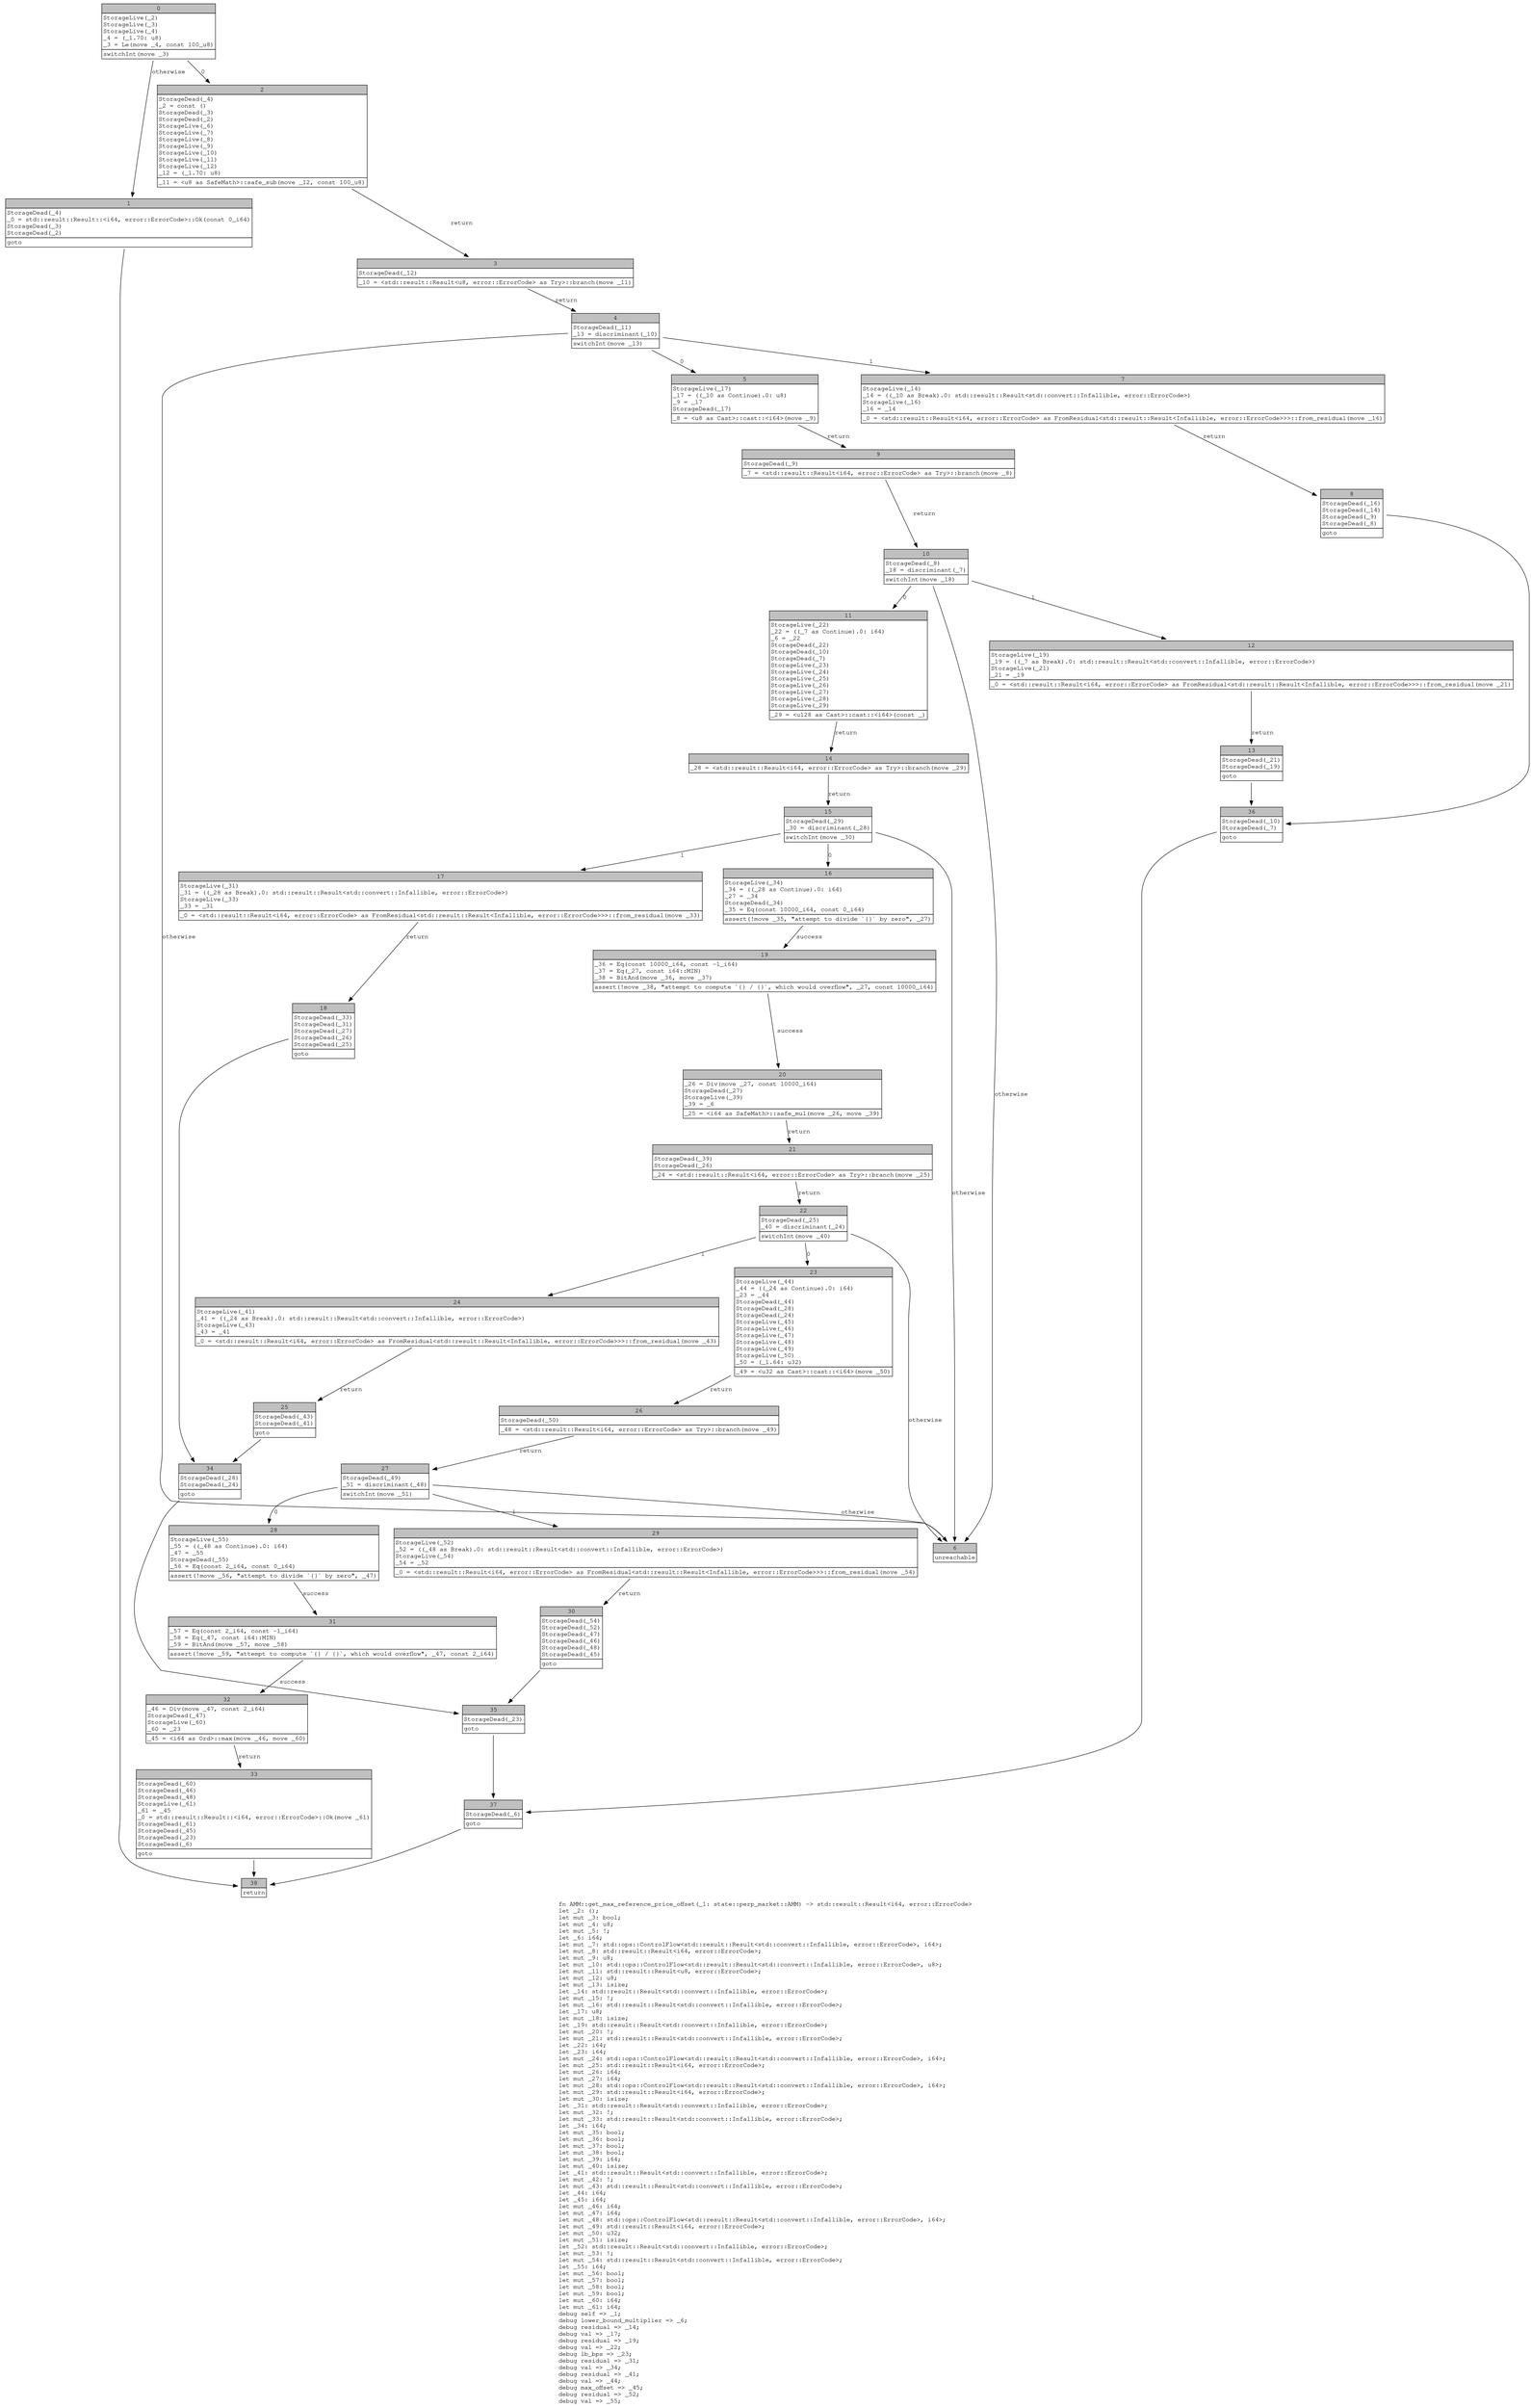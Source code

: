 digraph Mir_0_3829 {
    graph [fontname="Courier, monospace"];
    node [fontname="Courier, monospace"];
    edge [fontname="Courier, monospace"];
    label=<fn AMM::get_max_reference_price_offset(_1: state::perp_market::AMM) -&gt; std::result::Result&lt;i64, error::ErrorCode&gt;<br align="left"/>let _2: ();<br align="left"/>let mut _3: bool;<br align="left"/>let mut _4: u8;<br align="left"/>let mut _5: !;<br align="left"/>let _6: i64;<br align="left"/>let mut _7: std::ops::ControlFlow&lt;std::result::Result&lt;std::convert::Infallible, error::ErrorCode&gt;, i64&gt;;<br align="left"/>let mut _8: std::result::Result&lt;i64, error::ErrorCode&gt;;<br align="left"/>let mut _9: u8;<br align="left"/>let mut _10: std::ops::ControlFlow&lt;std::result::Result&lt;std::convert::Infallible, error::ErrorCode&gt;, u8&gt;;<br align="left"/>let mut _11: std::result::Result&lt;u8, error::ErrorCode&gt;;<br align="left"/>let mut _12: u8;<br align="left"/>let mut _13: isize;<br align="left"/>let _14: std::result::Result&lt;std::convert::Infallible, error::ErrorCode&gt;;<br align="left"/>let mut _15: !;<br align="left"/>let mut _16: std::result::Result&lt;std::convert::Infallible, error::ErrorCode&gt;;<br align="left"/>let _17: u8;<br align="left"/>let mut _18: isize;<br align="left"/>let _19: std::result::Result&lt;std::convert::Infallible, error::ErrorCode&gt;;<br align="left"/>let mut _20: !;<br align="left"/>let mut _21: std::result::Result&lt;std::convert::Infallible, error::ErrorCode&gt;;<br align="left"/>let _22: i64;<br align="left"/>let _23: i64;<br align="left"/>let mut _24: std::ops::ControlFlow&lt;std::result::Result&lt;std::convert::Infallible, error::ErrorCode&gt;, i64&gt;;<br align="left"/>let mut _25: std::result::Result&lt;i64, error::ErrorCode&gt;;<br align="left"/>let mut _26: i64;<br align="left"/>let mut _27: i64;<br align="left"/>let mut _28: std::ops::ControlFlow&lt;std::result::Result&lt;std::convert::Infallible, error::ErrorCode&gt;, i64&gt;;<br align="left"/>let mut _29: std::result::Result&lt;i64, error::ErrorCode&gt;;<br align="left"/>let mut _30: isize;<br align="left"/>let _31: std::result::Result&lt;std::convert::Infallible, error::ErrorCode&gt;;<br align="left"/>let mut _32: !;<br align="left"/>let mut _33: std::result::Result&lt;std::convert::Infallible, error::ErrorCode&gt;;<br align="left"/>let _34: i64;<br align="left"/>let mut _35: bool;<br align="left"/>let mut _36: bool;<br align="left"/>let mut _37: bool;<br align="left"/>let mut _38: bool;<br align="left"/>let mut _39: i64;<br align="left"/>let mut _40: isize;<br align="left"/>let _41: std::result::Result&lt;std::convert::Infallible, error::ErrorCode&gt;;<br align="left"/>let mut _42: !;<br align="left"/>let mut _43: std::result::Result&lt;std::convert::Infallible, error::ErrorCode&gt;;<br align="left"/>let _44: i64;<br align="left"/>let _45: i64;<br align="left"/>let mut _46: i64;<br align="left"/>let mut _47: i64;<br align="left"/>let mut _48: std::ops::ControlFlow&lt;std::result::Result&lt;std::convert::Infallible, error::ErrorCode&gt;, i64&gt;;<br align="left"/>let mut _49: std::result::Result&lt;i64, error::ErrorCode&gt;;<br align="left"/>let mut _50: u32;<br align="left"/>let mut _51: isize;<br align="left"/>let _52: std::result::Result&lt;std::convert::Infallible, error::ErrorCode&gt;;<br align="left"/>let mut _53: !;<br align="left"/>let mut _54: std::result::Result&lt;std::convert::Infallible, error::ErrorCode&gt;;<br align="left"/>let _55: i64;<br align="left"/>let mut _56: bool;<br align="left"/>let mut _57: bool;<br align="left"/>let mut _58: bool;<br align="left"/>let mut _59: bool;<br align="left"/>let mut _60: i64;<br align="left"/>let mut _61: i64;<br align="left"/>debug self =&gt; _1;<br align="left"/>debug lower_bound_multiplier =&gt; _6;<br align="left"/>debug residual =&gt; _14;<br align="left"/>debug val =&gt; _17;<br align="left"/>debug residual =&gt; _19;<br align="left"/>debug val =&gt; _22;<br align="left"/>debug lb_bps =&gt; _23;<br align="left"/>debug residual =&gt; _31;<br align="left"/>debug val =&gt; _34;<br align="left"/>debug residual =&gt; _41;<br align="left"/>debug val =&gt; _44;<br align="left"/>debug max_offset =&gt; _45;<br align="left"/>debug residual =&gt; _52;<br align="left"/>debug val =&gt; _55;<br align="left"/>>;
    bb0__0_3829 [shape="none", label=<<table border="0" cellborder="1" cellspacing="0"><tr><td bgcolor="gray" align="center" colspan="1">0</td></tr><tr><td align="left" balign="left">StorageLive(_2)<br/>StorageLive(_3)<br/>StorageLive(_4)<br/>_4 = (_1.70: u8)<br/>_3 = Le(move _4, const 100_u8)<br/></td></tr><tr><td align="left">switchInt(move _3)</td></tr></table>>];
    bb1__0_3829 [shape="none", label=<<table border="0" cellborder="1" cellspacing="0"><tr><td bgcolor="gray" align="center" colspan="1">1</td></tr><tr><td align="left" balign="left">StorageDead(_4)<br/>_0 = std::result::Result::&lt;i64, error::ErrorCode&gt;::Ok(const 0_i64)<br/>StorageDead(_3)<br/>StorageDead(_2)<br/></td></tr><tr><td align="left">goto</td></tr></table>>];
    bb2__0_3829 [shape="none", label=<<table border="0" cellborder="1" cellspacing="0"><tr><td bgcolor="gray" align="center" colspan="1">2</td></tr><tr><td align="left" balign="left">StorageDead(_4)<br/>_2 = const ()<br/>StorageDead(_3)<br/>StorageDead(_2)<br/>StorageLive(_6)<br/>StorageLive(_7)<br/>StorageLive(_8)<br/>StorageLive(_9)<br/>StorageLive(_10)<br/>StorageLive(_11)<br/>StorageLive(_12)<br/>_12 = (_1.70: u8)<br/></td></tr><tr><td align="left">_11 = &lt;u8 as SafeMath&gt;::safe_sub(move _12, const 100_u8)</td></tr></table>>];
    bb3__0_3829 [shape="none", label=<<table border="0" cellborder="1" cellspacing="0"><tr><td bgcolor="gray" align="center" colspan="1">3</td></tr><tr><td align="left" balign="left">StorageDead(_12)<br/></td></tr><tr><td align="left">_10 = &lt;std::result::Result&lt;u8, error::ErrorCode&gt; as Try&gt;::branch(move _11)</td></tr></table>>];
    bb4__0_3829 [shape="none", label=<<table border="0" cellborder="1" cellspacing="0"><tr><td bgcolor="gray" align="center" colspan="1">4</td></tr><tr><td align="left" balign="left">StorageDead(_11)<br/>_13 = discriminant(_10)<br/></td></tr><tr><td align="left">switchInt(move _13)</td></tr></table>>];
    bb5__0_3829 [shape="none", label=<<table border="0" cellborder="1" cellspacing="0"><tr><td bgcolor="gray" align="center" colspan="1">5</td></tr><tr><td align="left" balign="left">StorageLive(_17)<br/>_17 = ((_10 as Continue).0: u8)<br/>_9 = _17<br/>StorageDead(_17)<br/></td></tr><tr><td align="left">_8 = &lt;u8 as Cast&gt;::cast::&lt;i64&gt;(move _9)</td></tr></table>>];
    bb6__0_3829 [shape="none", label=<<table border="0" cellborder="1" cellspacing="0"><tr><td bgcolor="gray" align="center" colspan="1">6</td></tr><tr><td align="left">unreachable</td></tr></table>>];
    bb7__0_3829 [shape="none", label=<<table border="0" cellborder="1" cellspacing="0"><tr><td bgcolor="gray" align="center" colspan="1">7</td></tr><tr><td align="left" balign="left">StorageLive(_14)<br/>_14 = ((_10 as Break).0: std::result::Result&lt;std::convert::Infallible, error::ErrorCode&gt;)<br/>StorageLive(_16)<br/>_16 = _14<br/></td></tr><tr><td align="left">_0 = &lt;std::result::Result&lt;i64, error::ErrorCode&gt; as FromResidual&lt;std::result::Result&lt;Infallible, error::ErrorCode&gt;&gt;&gt;::from_residual(move _16)</td></tr></table>>];
    bb8__0_3829 [shape="none", label=<<table border="0" cellborder="1" cellspacing="0"><tr><td bgcolor="gray" align="center" colspan="1">8</td></tr><tr><td align="left" balign="left">StorageDead(_16)<br/>StorageDead(_14)<br/>StorageDead(_9)<br/>StorageDead(_8)<br/></td></tr><tr><td align="left">goto</td></tr></table>>];
    bb9__0_3829 [shape="none", label=<<table border="0" cellborder="1" cellspacing="0"><tr><td bgcolor="gray" align="center" colspan="1">9</td></tr><tr><td align="left" balign="left">StorageDead(_9)<br/></td></tr><tr><td align="left">_7 = &lt;std::result::Result&lt;i64, error::ErrorCode&gt; as Try&gt;::branch(move _8)</td></tr></table>>];
    bb10__0_3829 [shape="none", label=<<table border="0" cellborder="1" cellspacing="0"><tr><td bgcolor="gray" align="center" colspan="1">10</td></tr><tr><td align="left" balign="left">StorageDead(_8)<br/>_18 = discriminant(_7)<br/></td></tr><tr><td align="left">switchInt(move _18)</td></tr></table>>];
    bb11__0_3829 [shape="none", label=<<table border="0" cellborder="1" cellspacing="0"><tr><td bgcolor="gray" align="center" colspan="1">11</td></tr><tr><td align="left" balign="left">StorageLive(_22)<br/>_22 = ((_7 as Continue).0: i64)<br/>_6 = _22<br/>StorageDead(_22)<br/>StorageDead(_10)<br/>StorageDead(_7)<br/>StorageLive(_23)<br/>StorageLive(_24)<br/>StorageLive(_25)<br/>StorageLive(_26)<br/>StorageLive(_27)<br/>StorageLive(_28)<br/>StorageLive(_29)<br/></td></tr><tr><td align="left">_29 = &lt;u128 as Cast&gt;::cast::&lt;i64&gt;(const _)</td></tr></table>>];
    bb12__0_3829 [shape="none", label=<<table border="0" cellborder="1" cellspacing="0"><tr><td bgcolor="gray" align="center" colspan="1">12</td></tr><tr><td align="left" balign="left">StorageLive(_19)<br/>_19 = ((_7 as Break).0: std::result::Result&lt;std::convert::Infallible, error::ErrorCode&gt;)<br/>StorageLive(_21)<br/>_21 = _19<br/></td></tr><tr><td align="left">_0 = &lt;std::result::Result&lt;i64, error::ErrorCode&gt; as FromResidual&lt;std::result::Result&lt;Infallible, error::ErrorCode&gt;&gt;&gt;::from_residual(move _21)</td></tr></table>>];
    bb13__0_3829 [shape="none", label=<<table border="0" cellborder="1" cellspacing="0"><tr><td bgcolor="gray" align="center" colspan="1">13</td></tr><tr><td align="left" balign="left">StorageDead(_21)<br/>StorageDead(_19)<br/></td></tr><tr><td align="left">goto</td></tr></table>>];
    bb14__0_3829 [shape="none", label=<<table border="0" cellborder="1" cellspacing="0"><tr><td bgcolor="gray" align="center" colspan="1">14</td></tr><tr><td align="left">_28 = &lt;std::result::Result&lt;i64, error::ErrorCode&gt; as Try&gt;::branch(move _29)</td></tr></table>>];
    bb15__0_3829 [shape="none", label=<<table border="0" cellborder="1" cellspacing="0"><tr><td bgcolor="gray" align="center" colspan="1">15</td></tr><tr><td align="left" balign="left">StorageDead(_29)<br/>_30 = discriminant(_28)<br/></td></tr><tr><td align="left">switchInt(move _30)</td></tr></table>>];
    bb16__0_3829 [shape="none", label=<<table border="0" cellborder="1" cellspacing="0"><tr><td bgcolor="gray" align="center" colspan="1">16</td></tr><tr><td align="left" balign="left">StorageLive(_34)<br/>_34 = ((_28 as Continue).0: i64)<br/>_27 = _34<br/>StorageDead(_34)<br/>_35 = Eq(const 10000_i64, const 0_i64)<br/></td></tr><tr><td align="left">assert(!move _35, &quot;attempt to divide `{}` by zero&quot;, _27)</td></tr></table>>];
    bb17__0_3829 [shape="none", label=<<table border="0" cellborder="1" cellspacing="0"><tr><td bgcolor="gray" align="center" colspan="1">17</td></tr><tr><td align="left" balign="left">StorageLive(_31)<br/>_31 = ((_28 as Break).0: std::result::Result&lt;std::convert::Infallible, error::ErrorCode&gt;)<br/>StorageLive(_33)<br/>_33 = _31<br/></td></tr><tr><td align="left">_0 = &lt;std::result::Result&lt;i64, error::ErrorCode&gt; as FromResidual&lt;std::result::Result&lt;Infallible, error::ErrorCode&gt;&gt;&gt;::from_residual(move _33)</td></tr></table>>];
    bb18__0_3829 [shape="none", label=<<table border="0" cellborder="1" cellspacing="0"><tr><td bgcolor="gray" align="center" colspan="1">18</td></tr><tr><td align="left" balign="left">StorageDead(_33)<br/>StorageDead(_31)<br/>StorageDead(_27)<br/>StorageDead(_26)<br/>StorageDead(_25)<br/></td></tr><tr><td align="left">goto</td></tr></table>>];
    bb19__0_3829 [shape="none", label=<<table border="0" cellborder="1" cellspacing="0"><tr><td bgcolor="gray" align="center" colspan="1">19</td></tr><tr><td align="left" balign="left">_36 = Eq(const 10000_i64, const -1_i64)<br/>_37 = Eq(_27, const i64::MIN)<br/>_38 = BitAnd(move _36, move _37)<br/></td></tr><tr><td align="left">assert(!move _38, &quot;attempt to compute `{} / {}`, which would overflow&quot;, _27, const 10000_i64)</td></tr></table>>];
    bb20__0_3829 [shape="none", label=<<table border="0" cellborder="1" cellspacing="0"><tr><td bgcolor="gray" align="center" colspan="1">20</td></tr><tr><td align="left" balign="left">_26 = Div(move _27, const 10000_i64)<br/>StorageDead(_27)<br/>StorageLive(_39)<br/>_39 = _6<br/></td></tr><tr><td align="left">_25 = &lt;i64 as SafeMath&gt;::safe_mul(move _26, move _39)</td></tr></table>>];
    bb21__0_3829 [shape="none", label=<<table border="0" cellborder="1" cellspacing="0"><tr><td bgcolor="gray" align="center" colspan="1">21</td></tr><tr><td align="left" balign="left">StorageDead(_39)<br/>StorageDead(_26)<br/></td></tr><tr><td align="left">_24 = &lt;std::result::Result&lt;i64, error::ErrorCode&gt; as Try&gt;::branch(move _25)</td></tr></table>>];
    bb22__0_3829 [shape="none", label=<<table border="0" cellborder="1" cellspacing="0"><tr><td bgcolor="gray" align="center" colspan="1">22</td></tr><tr><td align="left" balign="left">StorageDead(_25)<br/>_40 = discriminant(_24)<br/></td></tr><tr><td align="left">switchInt(move _40)</td></tr></table>>];
    bb23__0_3829 [shape="none", label=<<table border="0" cellborder="1" cellspacing="0"><tr><td bgcolor="gray" align="center" colspan="1">23</td></tr><tr><td align="left" balign="left">StorageLive(_44)<br/>_44 = ((_24 as Continue).0: i64)<br/>_23 = _44<br/>StorageDead(_44)<br/>StorageDead(_28)<br/>StorageDead(_24)<br/>StorageLive(_45)<br/>StorageLive(_46)<br/>StorageLive(_47)<br/>StorageLive(_48)<br/>StorageLive(_49)<br/>StorageLive(_50)<br/>_50 = (_1.64: u32)<br/></td></tr><tr><td align="left">_49 = &lt;u32 as Cast&gt;::cast::&lt;i64&gt;(move _50)</td></tr></table>>];
    bb24__0_3829 [shape="none", label=<<table border="0" cellborder="1" cellspacing="0"><tr><td bgcolor="gray" align="center" colspan="1">24</td></tr><tr><td align="left" balign="left">StorageLive(_41)<br/>_41 = ((_24 as Break).0: std::result::Result&lt;std::convert::Infallible, error::ErrorCode&gt;)<br/>StorageLive(_43)<br/>_43 = _41<br/></td></tr><tr><td align="left">_0 = &lt;std::result::Result&lt;i64, error::ErrorCode&gt; as FromResidual&lt;std::result::Result&lt;Infallible, error::ErrorCode&gt;&gt;&gt;::from_residual(move _43)</td></tr></table>>];
    bb25__0_3829 [shape="none", label=<<table border="0" cellborder="1" cellspacing="0"><tr><td bgcolor="gray" align="center" colspan="1">25</td></tr><tr><td align="left" balign="left">StorageDead(_43)<br/>StorageDead(_41)<br/></td></tr><tr><td align="left">goto</td></tr></table>>];
    bb26__0_3829 [shape="none", label=<<table border="0" cellborder="1" cellspacing="0"><tr><td bgcolor="gray" align="center" colspan="1">26</td></tr><tr><td align="left" balign="left">StorageDead(_50)<br/></td></tr><tr><td align="left">_48 = &lt;std::result::Result&lt;i64, error::ErrorCode&gt; as Try&gt;::branch(move _49)</td></tr></table>>];
    bb27__0_3829 [shape="none", label=<<table border="0" cellborder="1" cellspacing="0"><tr><td bgcolor="gray" align="center" colspan="1">27</td></tr><tr><td align="left" balign="left">StorageDead(_49)<br/>_51 = discriminant(_48)<br/></td></tr><tr><td align="left">switchInt(move _51)</td></tr></table>>];
    bb28__0_3829 [shape="none", label=<<table border="0" cellborder="1" cellspacing="0"><tr><td bgcolor="gray" align="center" colspan="1">28</td></tr><tr><td align="left" balign="left">StorageLive(_55)<br/>_55 = ((_48 as Continue).0: i64)<br/>_47 = _55<br/>StorageDead(_55)<br/>_56 = Eq(const 2_i64, const 0_i64)<br/></td></tr><tr><td align="left">assert(!move _56, &quot;attempt to divide `{}` by zero&quot;, _47)</td></tr></table>>];
    bb29__0_3829 [shape="none", label=<<table border="0" cellborder="1" cellspacing="0"><tr><td bgcolor="gray" align="center" colspan="1">29</td></tr><tr><td align="left" balign="left">StorageLive(_52)<br/>_52 = ((_48 as Break).0: std::result::Result&lt;std::convert::Infallible, error::ErrorCode&gt;)<br/>StorageLive(_54)<br/>_54 = _52<br/></td></tr><tr><td align="left">_0 = &lt;std::result::Result&lt;i64, error::ErrorCode&gt; as FromResidual&lt;std::result::Result&lt;Infallible, error::ErrorCode&gt;&gt;&gt;::from_residual(move _54)</td></tr></table>>];
    bb30__0_3829 [shape="none", label=<<table border="0" cellborder="1" cellspacing="0"><tr><td bgcolor="gray" align="center" colspan="1">30</td></tr><tr><td align="left" balign="left">StorageDead(_54)<br/>StorageDead(_52)<br/>StorageDead(_47)<br/>StorageDead(_46)<br/>StorageDead(_48)<br/>StorageDead(_45)<br/></td></tr><tr><td align="left">goto</td></tr></table>>];
    bb31__0_3829 [shape="none", label=<<table border="0" cellborder="1" cellspacing="0"><tr><td bgcolor="gray" align="center" colspan="1">31</td></tr><tr><td align="left" balign="left">_57 = Eq(const 2_i64, const -1_i64)<br/>_58 = Eq(_47, const i64::MIN)<br/>_59 = BitAnd(move _57, move _58)<br/></td></tr><tr><td align="left">assert(!move _59, &quot;attempt to compute `{} / {}`, which would overflow&quot;, _47, const 2_i64)</td></tr></table>>];
    bb32__0_3829 [shape="none", label=<<table border="0" cellborder="1" cellspacing="0"><tr><td bgcolor="gray" align="center" colspan="1">32</td></tr><tr><td align="left" balign="left">_46 = Div(move _47, const 2_i64)<br/>StorageDead(_47)<br/>StorageLive(_60)<br/>_60 = _23<br/></td></tr><tr><td align="left">_45 = &lt;i64 as Ord&gt;::max(move _46, move _60)</td></tr></table>>];
    bb33__0_3829 [shape="none", label=<<table border="0" cellborder="1" cellspacing="0"><tr><td bgcolor="gray" align="center" colspan="1">33</td></tr><tr><td align="left" balign="left">StorageDead(_60)<br/>StorageDead(_46)<br/>StorageDead(_48)<br/>StorageLive(_61)<br/>_61 = _45<br/>_0 = std::result::Result::&lt;i64, error::ErrorCode&gt;::Ok(move _61)<br/>StorageDead(_61)<br/>StorageDead(_45)<br/>StorageDead(_23)<br/>StorageDead(_6)<br/></td></tr><tr><td align="left">goto</td></tr></table>>];
    bb34__0_3829 [shape="none", label=<<table border="0" cellborder="1" cellspacing="0"><tr><td bgcolor="gray" align="center" colspan="1">34</td></tr><tr><td align="left" balign="left">StorageDead(_28)<br/>StorageDead(_24)<br/></td></tr><tr><td align="left">goto</td></tr></table>>];
    bb35__0_3829 [shape="none", label=<<table border="0" cellborder="1" cellspacing="0"><tr><td bgcolor="gray" align="center" colspan="1">35</td></tr><tr><td align="left" balign="left">StorageDead(_23)<br/></td></tr><tr><td align="left">goto</td></tr></table>>];
    bb36__0_3829 [shape="none", label=<<table border="0" cellborder="1" cellspacing="0"><tr><td bgcolor="gray" align="center" colspan="1">36</td></tr><tr><td align="left" balign="left">StorageDead(_10)<br/>StorageDead(_7)<br/></td></tr><tr><td align="left">goto</td></tr></table>>];
    bb37__0_3829 [shape="none", label=<<table border="0" cellborder="1" cellspacing="0"><tr><td bgcolor="gray" align="center" colspan="1">37</td></tr><tr><td align="left" balign="left">StorageDead(_6)<br/></td></tr><tr><td align="left">goto</td></tr></table>>];
    bb38__0_3829 [shape="none", label=<<table border="0" cellborder="1" cellspacing="0"><tr><td bgcolor="gray" align="center" colspan="1">38</td></tr><tr><td align="left">return</td></tr></table>>];
    bb0__0_3829 -> bb2__0_3829 [label="0"];
    bb0__0_3829 -> bb1__0_3829 [label="otherwise"];
    bb1__0_3829 -> bb38__0_3829 [label=""];
    bb2__0_3829 -> bb3__0_3829 [label="return"];
    bb3__0_3829 -> bb4__0_3829 [label="return"];
    bb4__0_3829 -> bb5__0_3829 [label="0"];
    bb4__0_3829 -> bb7__0_3829 [label="1"];
    bb4__0_3829 -> bb6__0_3829 [label="otherwise"];
    bb5__0_3829 -> bb9__0_3829 [label="return"];
    bb7__0_3829 -> bb8__0_3829 [label="return"];
    bb8__0_3829 -> bb36__0_3829 [label=""];
    bb9__0_3829 -> bb10__0_3829 [label="return"];
    bb10__0_3829 -> bb11__0_3829 [label="0"];
    bb10__0_3829 -> bb12__0_3829 [label="1"];
    bb10__0_3829 -> bb6__0_3829 [label="otherwise"];
    bb11__0_3829 -> bb14__0_3829 [label="return"];
    bb12__0_3829 -> bb13__0_3829 [label="return"];
    bb13__0_3829 -> bb36__0_3829 [label=""];
    bb14__0_3829 -> bb15__0_3829 [label="return"];
    bb15__0_3829 -> bb16__0_3829 [label="0"];
    bb15__0_3829 -> bb17__0_3829 [label="1"];
    bb15__0_3829 -> bb6__0_3829 [label="otherwise"];
    bb16__0_3829 -> bb19__0_3829 [label="success"];
    bb17__0_3829 -> bb18__0_3829 [label="return"];
    bb18__0_3829 -> bb34__0_3829 [label=""];
    bb19__0_3829 -> bb20__0_3829 [label="success"];
    bb20__0_3829 -> bb21__0_3829 [label="return"];
    bb21__0_3829 -> bb22__0_3829 [label="return"];
    bb22__0_3829 -> bb23__0_3829 [label="0"];
    bb22__0_3829 -> bb24__0_3829 [label="1"];
    bb22__0_3829 -> bb6__0_3829 [label="otherwise"];
    bb23__0_3829 -> bb26__0_3829 [label="return"];
    bb24__0_3829 -> bb25__0_3829 [label="return"];
    bb25__0_3829 -> bb34__0_3829 [label=""];
    bb26__0_3829 -> bb27__0_3829 [label="return"];
    bb27__0_3829 -> bb28__0_3829 [label="0"];
    bb27__0_3829 -> bb29__0_3829 [label="1"];
    bb27__0_3829 -> bb6__0_3829 [label="otherwise"];
    bb28__0_3829 -> bb31__0_3829 [label="success"];
    bb29__0_3829 -> bb30__0_3829 [label="return"];
    bb30__0_3829 -> bb35__0_3829 [label=""];
    bb31__0_3829 -> bb32__0_3829 [label="success"];
    bb32__0_3829 -> bb33__0_3829 [label="return"];
    bb33__0_3829 -> bb38__0_3829 [label=""];
    bb34__0_3829 -> bb35__0_3829 [label=""];
    bb35__0_3829 -> bb37__0_3829 [label=""];
    bb36__0_3829 -> bb37__0_3829 [label=""];
    bb37__0_3829 -> bb38__0_3829 [label=""];
}

